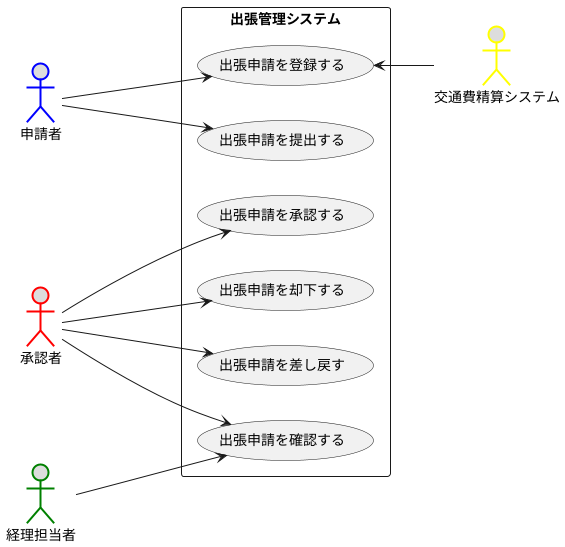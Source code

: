 @startuml 演習2-1
left to right direction
actor 申請者#DDDDDD;line:Blue;line.bold;
actor 承認者#DDDDDD;line:Red;line.bold;
actor 交通費精算システム#DDDDDD;line:Yellow;line.bold;
actor 経理担当者#DDDDDD;line:Green;line.bold;

rectangle 出張管理システム {
usecase 出張申請を登録する 
usecase 出張申請を提出する 
usecase 出張申請を承認する 
usecase 出張申請を却下する
usecase 出張申請を差し戻す
usecase 出張申請を確認する
}
申請者--> 出張申請を登録する 
申請者---> 出張申請を提出する 
承認者---> 出張申請を承認する 
承認者--> 出張申請を却下する
承認者--> 出張申請を差し戻す
承認者--> 出張申請を確認する
経理担当者---> 出張申請を確認する
出張申請を登録する <-- 交通費精算システム
@enduml